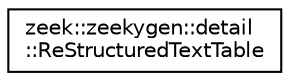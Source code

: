 digraph "Graphical Class Hierarchy"
{
 // LATEX_PDF_SIZE
  edge [fontname="Helvetica",fontsize="10",labelfontname="Helvetica",labelfontsize="10"];
  node [fontname="Helvetica",fontsize="10",shape=record];
  rankdir="LR";
  Node0 [label="zeek::zeekygen::detail\l::ReStructuredTextTable",height=0.2,width=0.4,color="black", fillcolor="white", style="filled",URL="$d0/d97/classzeek_1_1zeekygen_1_1detail_1_1ReStructuredTextTable.html",tooltip=" "];
}
